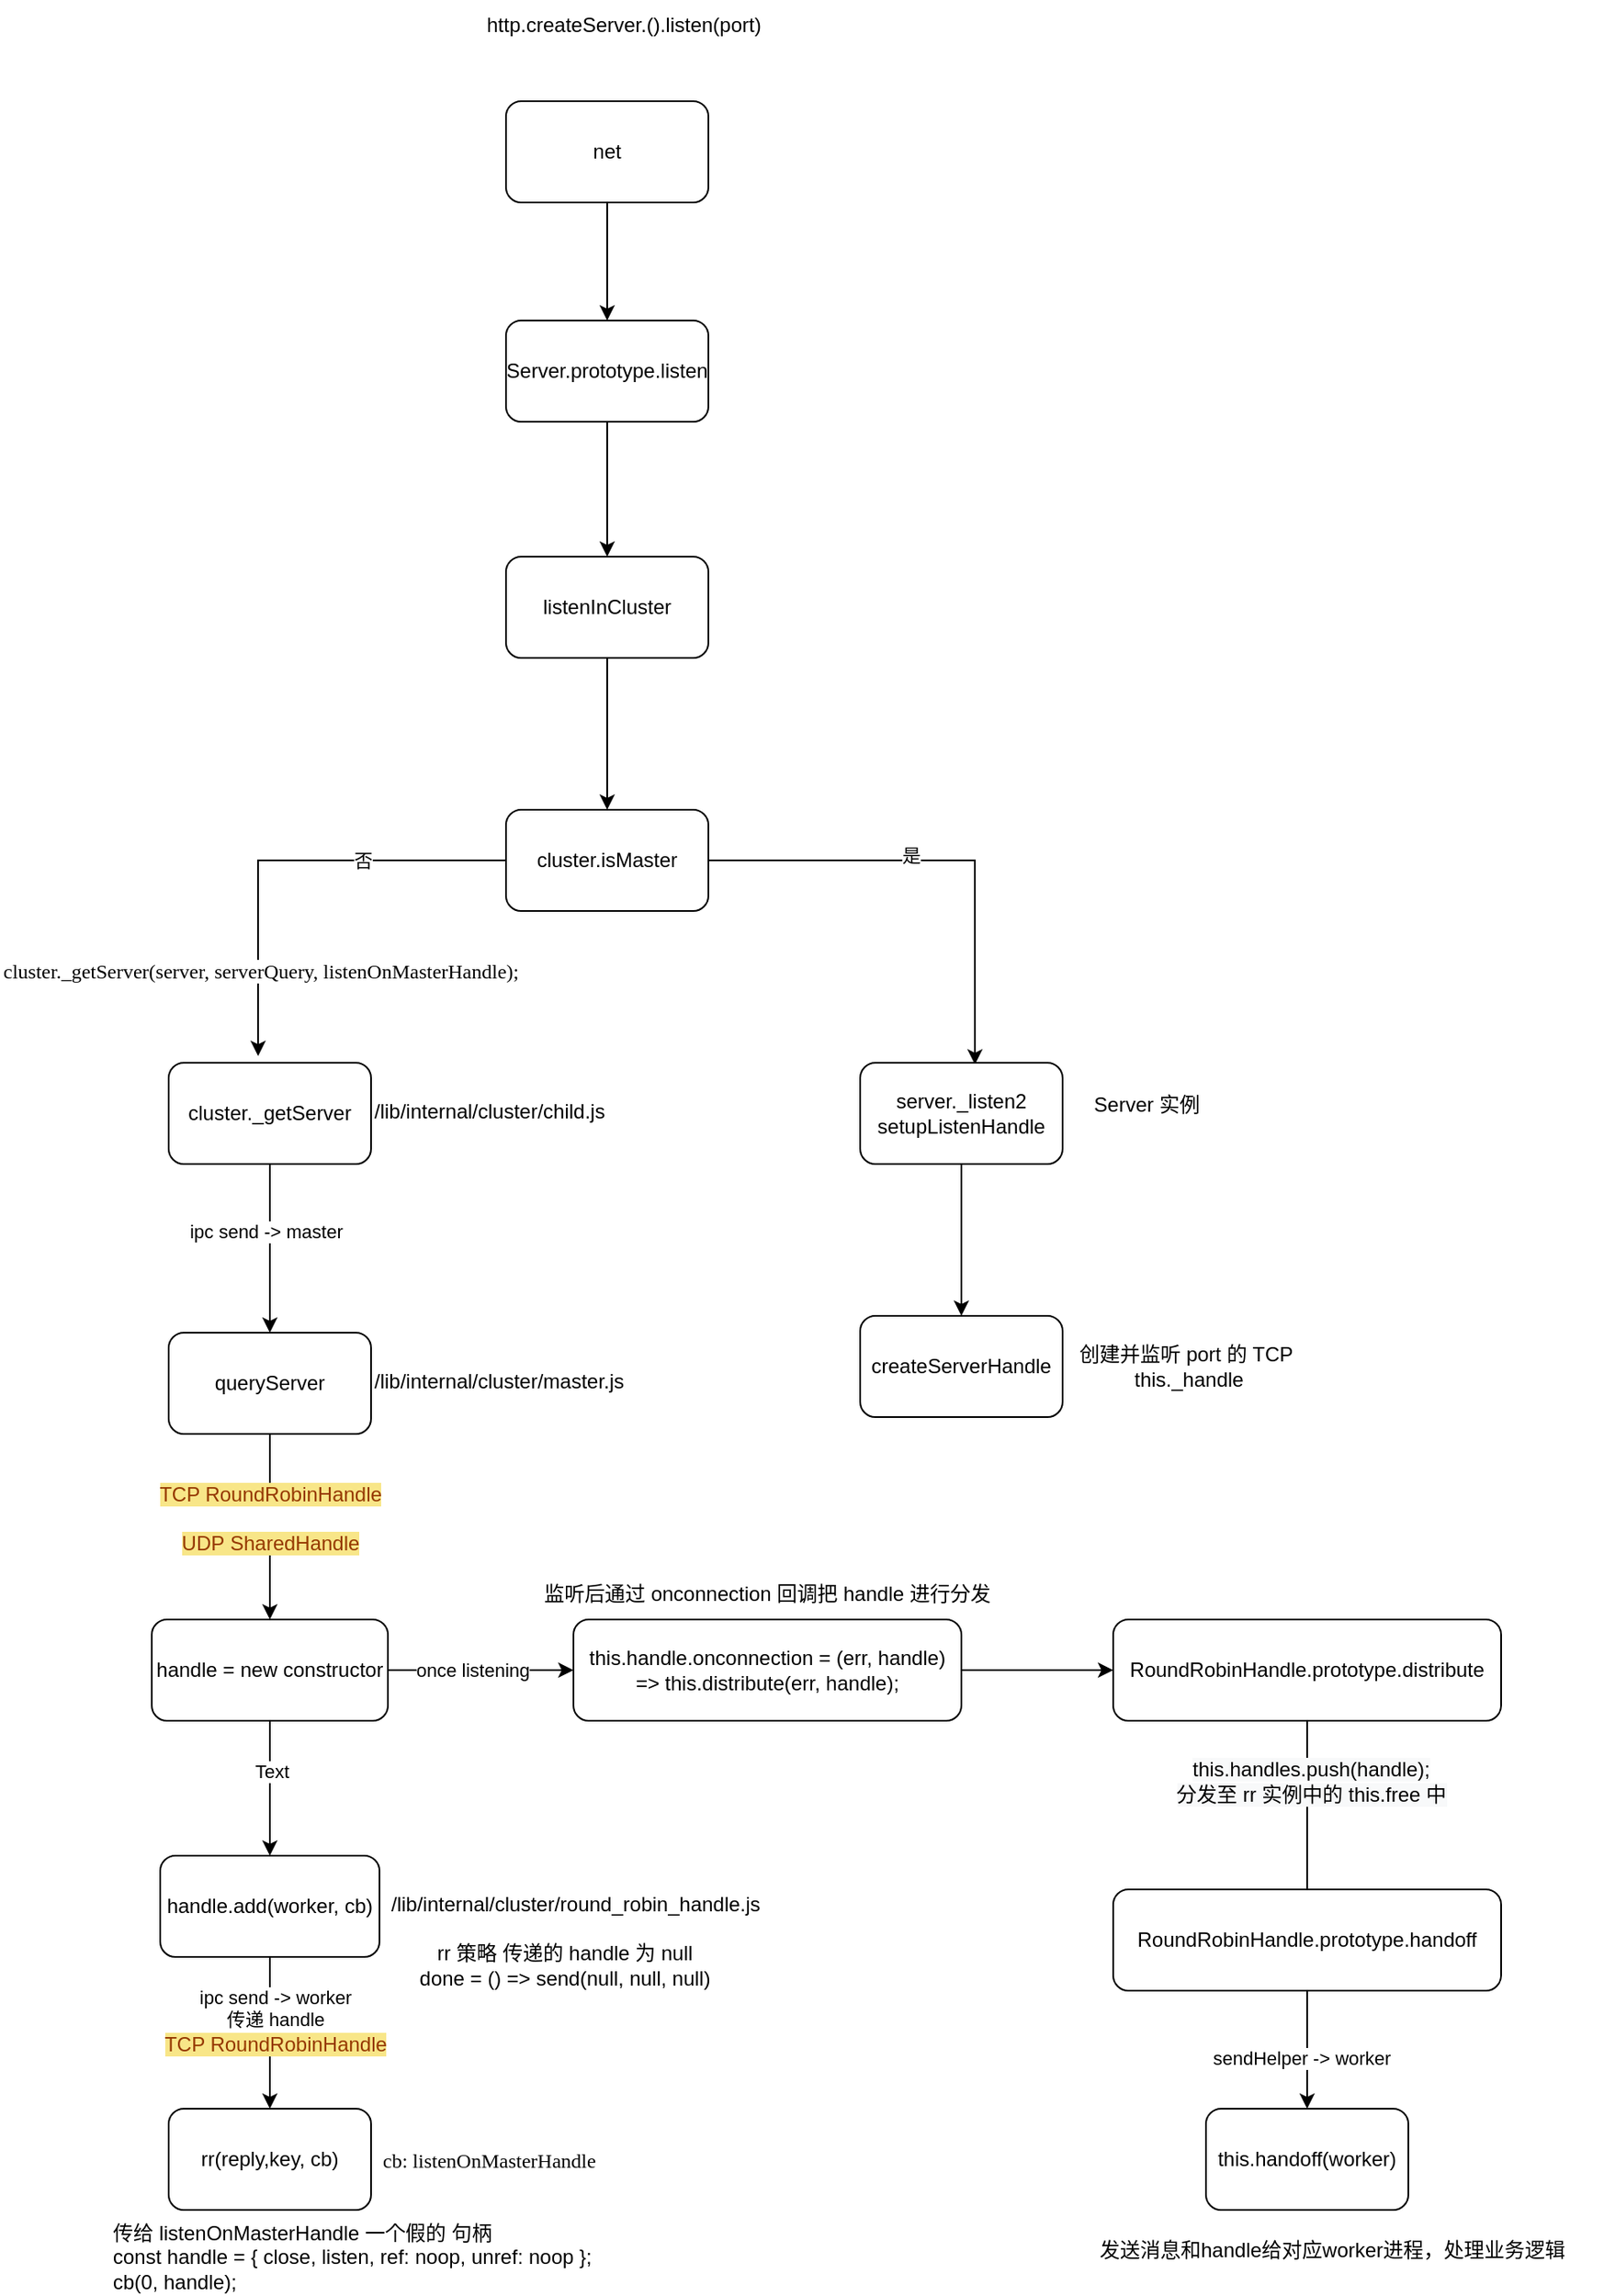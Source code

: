 <mxfile version="15.7.4" type="github">
  <diagram id="grIwNT-S6jc2hFTfyJrn" name="第 1 页">
    <mxGraphModel dx="2249" dy="762" grid="1" gridSize="10" guides="1" tooltips="1" connect="1" arrows="1" fold="1" page="1" pageScale="1" pageWidth="827" pageHeight="1169" math="0" shadow="0">
      <root>
        <mxCell id="0" />
        <mxCell id="1" parent="0" />
        <mxCell id="lgjimfyzY3b7WuhTQ_To-17" style="edgeStyle=orthogonalEdgeStyle;rounded=0;orthogonalLoop=1;jettySize=auto;html=1;entryX=0.5;entryY=0;entryDx=0;entryDy=0;" parent="1" source="lgjimfyzY3b7WuhTQ_To-1" target="lgjimfyzY3b7WuhTQ_To-2" edge="1">
          <mxGeometry relative="1" as="geometry" />
        </mxCell>
        <mxCell id="lgjimfyzY3b7WuhTQ_To-1" value="net" style="rounded=1;whiteSpace=wrap;html=1;" parent="1" vertex="1">
          <mxGeometry x="180" y="90" width="120" height="60" as="geometry" />
        </mxCell>
        <mxCell id="lgjimfyzY3b7WuhTQ_To-18" style="edgeStyle=orthogonalEdgeStyle;rounded=0;orthogonalLoop=1;jettySize=auto;html=1;entryX=0.5;entryY=0;entryDx=0;entryDy=0;" parent="1" source="lgjimfyzY3b7WuhTQ_To-2" target="lgjimfyzY3b7WuhTQ_To-3" edge="1">
          <mxGeometry relative="1" as="geometry" />
        </mxCell>
        <mxCell id="lgjimfyzY3b7WuhTQ_To-2" value="Server.prototype.listen" style="rounded=1;whiteSpace=wrap;html=1;" parent="1" vertex="1">
          <mxGeometry x="180" y="220" width="120" height="60" as="geometry" />
        </mxCell>
        <mxCell id="lgjimfyzY3b7WuhTQ_To-19" style="edgeStyle=orthogonalEdgeStyle;rounded=0;orthogonalLoop=1;jettySize=auto;html=1;entryX=0.5;entryY=0;entryDx=0;entryDy=0;" parent="1" source="lgjimfyzY3b7WuhTQ_To-3" target="lgjimfyzY3b7WuhTQ_To-4" edge="1">
          <mxGeometry relative="1" as="geometry" />
        </mxCell>
        <mxCell id="lgjimfyzY3b7WuhTQ_To-3" value="listenInCluster" style="rounded=1;whiteSpace=wrap;html=1;" parent="1" vertex="1">
          <mxGeometry x="180" y="360" width="120" height="60" as="geometry" />
        </mxCell>
        <mxCell id="lgjimfyzY3b7WuhTQ_To-13" style="edgeStyle=orthogonalEdgeStyle;rounded=0;orthogonalLoop=1;jettySize=auto;html=1;entryX=0.567;entryY=0.017;entryDx=0;entryDy=0;entryPerimeter=0;" parent="1" source="lgjimfyzY3b7WuhTQ_To-4" target="lgjimfyzY3b7WuhTQ_To-6" edge="1">
          <mxGeometry relative="1" as="geometry" />
        </mxCell>
        <mxCell id="lgjimfyzY3b7WuhTQ_To-14" value="是" style="edgeLabel;html=1;align=center;verticalAlign=middle;resizable=0;points=[];" parent="lgjimfyzY3b7WuhTQ_To-13" vertex="1" connectable="0">
          <mxGeometry x="-0.14" y="3" relative="1" as="geometry">
            <mxPoint as="offset" />
          </mxGeometry>
        </mxCell>
        <mxCell id="lgjimfyzY3b7WuhTQ_To-15" style="edgeStyle=orthogonalEdgeStyle;rounded=0;orthogonalLoop=1;jettySize=auto;html=1;entryX=0.442;entryY=-0.067;entryDx=0;entryDy=0;entryPerimeter=0;" parent="1" source="lgjimfyzY3b7WuhTQ_To-4" target="lgjimfyzY3b7WuhTQ_To-7" edge="1">
          <mxGeometry relative="1" as="geometry" />
        </mxCell>
        <mxCell id="lgjimfyzY3b7WuhTQ_To-16" value="否" style="edgeLabel;html=1;align=center;verticalAlign=middle;resizable=0;points=[];" parent="lgjimfyzY3b7WuhTQ_To-15" vertex="1" connectable="0">
          <mxGeometry x="-0.354" relative="1" as="geometry">
            <mxPoint as="offset" />
          </mxGeometry>
        </mxCell>
        <mxCell id="lgjimfyzY3b7WuhTQ_To-4" value="cluster.isMaster" style="rounded=1;whiteSpace=wrap;html=1;" parent="1" vertex="1">
          <mxGeometry x="180" y="510" width="120" height="60" as="geometry" />
        </mxCell>
        <mxCell id="lgjimfyzY3b7WuhTQ_To-20" style="edgeStyle=orthogonalEdgeStyle;rounded=0;orthogonalLoop=1;jettySize=auto;html=1;entryX=0.5;entryY=0;entryDx=0;entryDy=0;" parent="1" source="lgjimfyzY3b7WuhTQ_To-6" target="lgjimfyzY3b7WuhTQ_To-10" edge="1">
          <mxGeometry relative="1" as="geometry" />
        </mxCell>
        <mxCell id="lgjimfyzY3b7WuhTQ_To-6" value="server._listen2&lt;br&gt;setupListenHandle" style="rounded=1;whiteSpace=wrap;html=1;" parent="1" vertex="1">
          <mxGeometry x="390" y="660" width="120" height="60" as="geometry" />
        </mxCell>
        <mxCell id="lgjimfyzY3b7WuhTQ_To-26" style="edgeStyle=orthogonalEdgeStyle;rounded=0;orthogonalLoop=1;jettySize=auto;html=1;entryX=0.5;entryY=0;entryDx=0;entryDy=0;fontColor=#000000;" parent="1" source="lgjimfyzY3b7WuhTQ_To-7" target="lgjimfyzY3b7WuhTQ_To-25" edge="1">
          <mxGeometry relative="1" as="geometry" />
        </mxCell>
        <mxCell id="lgjimfyzY3b7WuhTQ_To-27" value="ipc send -&amp;gt; master&amp;nbsp;" style="edgeLabel;html=1;align=center;verticalAlign=middle;resizable=0;points=[];fontColor=#000000;" parent="lgjimfyzY3b7WuhTQ_To-26" vertex="1" connectable="0">
          <mxGeometry x="-0.2" y="-1" relative="1" as="geometry">
            <mxPoint as="offset" />
          </mxGeometry>
        </mxCell>
        <mxCell id="lgjimfyzY3b7WuhTQ_To-7" value="cluster._getServer" style="rounded=1;whiteSpace=wrap;html=1;" parent="1" vertex="1">
          <mxGeometry x="-20" y="660" width="120" height="60" as="geometry" />
        </mxCell>
        <mxCell id="lgjimfyzY3b7WuhTQ_To-8" value="http.createServer.().listen(port)" style="text;html=1;strokeColor=none;fillColor=none;align=center;verticalAlign=middle;whiteSpace=wrap;rounded=0;" parent="1" vertex="1">
          <mxGeometry x="160" y="30" width="180" height="30" as="geometry" />
        </mxCell>
        <mxCell id="lgjimfyzY3b7WuhTQ_To-10" value="createServerHandle" style="rounded=1;whiteSpace=wrap;html=1;" parent="1" vertex="1">
          <mxGeometry x="390" y="810" width="120" height="60" as="geometry" />
        </mxCell>
        <mxCell id="lgjimfyzY3b7WuhTQ_To-11" value="创建并监听 port 的 TCP&amp;nbsp; &lt;br&gt;this._handle" style="text;html=1;strokeColor=none;fillColor=none;align=center;verticalAlign=middle;whiteSpace=wrap;rounded=0;" parent="1" vertex="1">
          <mxGeometry x="510" y="820" width="150" height="40" as="geometry" />
        </mxCell>
        <mxCell id="lgjimfyzY3b7WuhTQ_To-12" value="Server 实例" style="text;html=1;strokeColor=none;fillColor=none;align=center;verticalAlign=middle;whiteSpace=wrap;rounded=0;" parent="1" vertex="1">
          <mxGeometry x="520" y="670" width="80" height="30" as="geometry" />
        </mxCell>
        <mxCell id="lgjimfyzY3b7WuhTQ_To-22" value="&lt;pre style=&quot;font-family: &amp;#34;fira code&amp;#34; ; font-size: 9pt&quot;&gt;&lt;span style=&quot;background-color: rgb(255 , 255 , 255)&quot;&gt;cluster._getServer(server, serverQuery, listenOnMasterHandle&lt;/span&gt;&lt;span style=&quot;background-color: rgb(255 , 255 , 255)&quot;&gt;);&lt;/span&gt;&lt;span style=&quot;color: rgb(137 , 221 , 255) ; background-color: rgb(38 , 50 , 56)&quot;&gt;&lt;br&gt;&lt;/span&gt;&lt;/pre&gt;" style="text;whiteSpace=wrap;html=1;" parent="1" vertex="1">
          <mxGeometry x="-120" y="580" width="380" height="50" as="geometry" />
        </mxCell>
        <mxCell id="lgjimfyzY3b7WuhTQ_To-23" value="/lib/internal/cluster/child.js" style="text;whiteSpace=wrap;html=1;fontColor=#000000;" parent="1" vertex="1">
          <mxGeometry x="100" y="675" width="160" height="30" as="geometry" />
        </mxCell>
        <mxCell id="lgjimfyzY3b7WuhTQ_To-30" style="edgeStyle=orthogonalEdgeStyle;rounded=0;orthogonalLoop=1;jettySize=auto;html=1;entryX=0.5;entryY=0;entryDx=0;entryDy=0;fontColor=#000000;" parent="1" source="lgjimfyzY3b7WuhTQ_To-25" target="lgjimfyzY3b7WuhTQ_To-29" edge="1">
          <mxGeometry relative="1" as="geometry" />
        </mxCell>
        <mxCell id="lgjimfyzY3b7WuhTQ_To-31" value="&lt;span style=&quot;color: rgb(149 , 56 , 0) ; font-family: , , &amp;#34;sf mono&amp;#34; , &amp;#34;menlo&amp;#34; , &amp;#34;consolas&amp;#34; , &amp;#34;liberation mono&amp;#34; , monospace ; font-size: 12px ; background-color: rgb(248 , 230 , 136)&quot;&gt;TCP RoundRobinHandle&lt;br&gt;&lt;br&gt;UDP&amp;nbsp;&lt;/span&gt;&lt;span style=&quot;color: rgb(149 , 56 , 0) ; font-family: , , &amp;#34;sf mono&amp;#34; , &amp;#34;menlo&amp;#34; , &amp;#34;consolas&amp;#34; , &amp;#34;liberation mono&amp;#34; , monospace ; font-size: 12px ; background-color: rgb(248 , 230 , 136)&quot;&gt;SharedHandle&lt;/span&gt;&lt;span style=&quot;color: rgb(149 , 56 , 0) ; font-family: , , &amp;#34;sf mono&amp;#34; , &amp;#34;menlo&amp;#34; , &amp;#34;consolas&amp;#34; , &amp;#34;liberation mono&amp;#34; , monospace ; font-size: 12px ; background-color: rgb(248 , 230 , 136)&quot;&gt;&lt;br&gt;&lt;/span&gt;" style="edgeLabel;html=1;align=center;verticalAlign=middle;resizable=0;points=[];fontColor=#000000;" parent="lgjimfyzY3b7WuhTQ_To-30" vertex="1" connectable="0">
          <mxGeometry x="-0.291" y="-2" relative="1" as="geometry">
            <mxPoint x="2" y="11" as="offset" />
          </mxGeometry>
        </mxCell>
        <mxCell id="lgjimfyzY3b7WuhTQ_To-25" value="queryServer" style="rounded=1;whiteSpace=wrap;html=1;labelBackgroundColor=#FFFFFF;fontColor=#000000;" parent="1" vertex="1">
          <mxGeometry x="-20" y="820" width="120" height="60" as="geometry" />
        </mxCell>
        <mxCell id="lgjimfyzY3b7WuhTQ_To-28" value="/lib/internal/cluster/master.js" style="text;whiteSpace=wrap;html=1;fontColor=#000000;" parent="1" vertex="1">
          <mxGeometry x="100" y="835" width="170" height="30" as="geometry" />
        </mxCell>
        <mxCell id="lgjimfyzY3b7WuhTQ_To-52" style="edgeStyle=orthogonalEdgeStyle;rounded=0;orthogonalLoop=1;jettySize=auto;html=1;entryX=0.5;entryY=0;entryDx=0;entryDy=0;fontColor=#000000;" parent="1" source="lgjimfyzY3b7WuhTQ_To-29" target="lgjimfyzY3b7WuhTQ_To-50" edge="1">
          <mxGeometry relative="1" as="geometry" />
        </mxCell>
        <mxCell id="lgjimfyzY3b7WuhTQ_To-53" value="Text" style="edgeLabel;html=1;align=center;verticalAlign=middle;resizable=0;points=[];fontColor=#000000;" parent="lgjimfyzY3b7WuhTQ_To-52" vertex="1" connectable="0">
          <mxGeometry x="-0.25" y="1" relative="1" as="geometry">
            <mxPoint as="offset" />
          </mxGeometry>
        </mxCell>
        <mxCell id="TFFa3XyZHY26HvmLJQv9-19" style="edgeStyle=orthogonalEdgeStyle;rounded=0;orthogonalLoop=1;jettySize=auto;html=1;entryX=0;entryY=0.5;entryDx=0;entryDy=0;fontFamily=Helvetica;fontColor=#000000;" edge="1" parent="1" source="lgjimfyzY3b7WuhTQ_To-29" target="TFFa3XyZHY26HvmLJQv9-16">
          <mxGeometry relative="1" as="geometry" />
        </mxCell>
        <mxCell id="TFFa3XyZHY26HvmLJQv9-20" value="once listening" style="edgeLabel;html=1;align=center;verticalAlign=middle;resizable=0;points=[];fontFamily=Helvetica;fontColor=#000000;" vertex="1" connectable="0" parent="TFFa3XyZHY26HvmLJQv9-19">
          <mxGeometry x="0.182" y="-2" relative="1" as="geometry">
            <mxPoint x="-15" y="-2" as="offset" />
          </mxGeometry>
        </mxCell>
        <mxCell id="lgjimfyzY3b7WuhTQ_To-29" value="handle = new constructor" style="rounded=1;whiteSpace=wrap;html=1;labelBackgroundColor=#FFFFFF;fontColor=#000000;" parent="1" vertex="1">
          <mxGeometry x="-30" y="990" width="140" height="60" as="geometry" />
        </mxCell>
        <mxCell id="lgjimfyzY3b7WuhTQ_To-59" style="edgeStyle=orthogonalEdgeStyle;rounded=0;orthogonalLoop=1;jettySize=auto;html=1;entryX=0.5;entryY=0;entryDx=0;entryDy=0;fontColor=#000000;" parent="1" source="lgjimfyzY3b7WuhTQ_To-50" target="lgjimfyzY3b7WuhTQ_To-58" edge="1">
          <mxGeometry relative="1" as="geometry" />
        </mxCell>
        <mxCell id="lgjimfyzY3b7WuhTQ_To-50" value="&lt;span&gt;handle.add(worker, cb)&lt;/span&gt;" style="rounded=1;whiteSpace=wrap;html=1;labelBackgroundColor=#FFFFFF;fontColor=#000000;" parent="1" vertex="1">
          <mxGeometry x="-25" y="1130" width="130" height="60" as="geometry" />
        </mxCell>
        <mxCell id="lgjimfyzY3b7WuhTQ_To-58" value="rr(reply,key, cb)" style="rounded=1;whiteSpace=wrap;html=1;labelBackgroundColor=#FFFFFF;fontColor=#000000;" parent="1" vertex="1">
          <mxGeometry x="-20" y="1280" width="120" height="60" as="geometry" />
        </mxCell>
        <mxCell id="TFFa3XyZHY26HvmLJQv9-2" value="ipc send -&amp;gt; worker&lt;br&gt;传递 handle&lt;br&gt;&lt;span style=&quot;color: rgb(149 , 56 , 0) ; font-size: 12px ; background-color: rgb(248 , 230 , 136)&quot;&gt;TCP RoundRobinHandle&lt;/span&gt;" style="edgeLabel;html=1;align=center;verticalAlign=middle;resizable=0;points=[];fontColor=#000000;" vertex="1" connectable="0" parent="1">
          <mxGeometry x="70" y="1090" as="geometry">
            <mxPoint x="-27" y="138" as="offset" />
          </mxGeometry>
        </mxCell>
        <mxCell id="TFFa3XyZHY26HvmLJQv9-4" value="/lib/internal/cluster/round_robin_handle.js" style="text;whiteSpace=wrap;html=1;fontFamily=Helvetica;fontColor=#000000;" vertex="1" parent="1">
          <mxGeometry x="110" y="1145" width="240" height="30" as="geometry" />
        </mxCell>
        <mxCell id="TFFa3XyZHY26HvmLJQv9-5" value="rr 策略 传递的 handle 为 null&lt;br&gt;done = () =&amp;gt; send(null, null, null)" style="text;html=1;strokeColor=none;fillColor=none;align=center;verticalAlign=middle;whiteSpace=wrap;rounded=0;labelBackgroundColor=#FFFFFF;fontFamily=Helvetica;fontColor=#000000;" vertex="1" parent="1">
          <mxGeometry x="120" y="1180" width="190" height="30" as="geometry" />
        </mxCell>
        <mxCell id="TFFa3XyZHY26HvmLJQv9-6" value="&lt;pre style=&quot;color: rgb(0 , 0 , 0) ; font-size: 9pt ; font-style: normal ; font-weight: 400 ; letter-spacing: normal ; text-align: left ; text-indent: 0px ; text-transform: none ; word-spacing: 0px ; background-color: rgb(248 , 249 , 250) ; font-family: &amp;#34;fira code&amp;#34;&quot;&gt;&lt;span style=&quot;background-color: rgb(255 , 255 , 255)&quot;&gt;cb: listenOnMasterHandle&lt;/span&gt;&lt;/pre&gt;" style="text;whiteSpace=wrap;html=1;fontFamily=Helvetica;fontColor=#000000;" vertex="1" parent="1">
          <mxGeometry x="105" y="1285" width="150" height="50" as="geometry" />
        </mxCell>
        <mxCell id="TFFa3XyZHY26HvmLJQv9-28" value="" style="edgeStyle=orthogonalEdgeStyle;rounded=0;orthogonalLoop=1;jettySize=auto;html=1;fontFamily=Helvetica;fontColor=#000000;" edge="1" parent="1" source="TFFa3XyZHY26HvmLJQv9-15">
          <mxGeometry relative="1" as="geometry">
            <mxPoint x="655" y="1170" as="targetPoint" />
          </mxGeometry>
        </mxCell>
        <mxCell id="TFFa3XyZHY26HvmLJQv9-15" value="RoundRobinHandle.prototype.distribute" style="rounded=1;whiteSpace=wrap;html=1;labelBackgroundColor=#FFFFFF;fontColor=#000000;" vertex="1" parent="1">
          <mxGeometry x="540" y="990" width="230" height="60" as="geometry" />
        </mxCell>
        <mxCell id="TFFa3XyZHY26HvmLJQv9-21" style="edgeStyle=orthogonalEdgeStyle;rounded=0;orthogonalLoop=1;jettySize=auto;html=1;entryX=0;entryY=0.5;entryDx=0;entryDy=0;fontFamily=Helvetica;fontColor=#000000;" edge="1" parent="1" source="TFFa3XyZHY26HvmLJQv9-16" target="TFFa3XyZHY26HvmLJQv9-15">
          <mxGeometry relative="1" as="geometry" />
        </mxCell>
        <mxCell id="TFFa3XyZHY26HvmLJQv9-16" value="this.handle.onconnection = (err, handle) =&amp;gt; this.distribute(err, handle);" style="rounded=1;whiteSpace=wrap;html=1;labelBackgroundColor=#FFFFFF;fontColor=#000000;" vertex="1" parent="1">
          <mxGeometry x="220" y="990" width="230" height="60" as="geometry" />
        </mxCell>
        <mxCell id="TFFa3XyZHY26HvmLJQv9-30" value="监听后通过 onconnection 回调把 handle 进行分发" style="text;html=1;strokeColor=none;fillColor=none;align=center;verticalAlign=middle;whiteSpace=wrap;rounded=0;labelBackgroundColor=#FFFFFF;labelBorderColor=none;fontFamily=Helvetica;fontColor=#000000;" vertex="1" parent="1">
          <mxGeometry x="195" y="960" width="280" height="30" as="geometry" />
        </mxCell>
        <mxCell id="TFFa3XyZHY26HvmLJQv9-32" value="&lt;span style=&quot;font-size: 12px ; background-color: rgb(248 , 249 , 250)&quot;&gt;this.handles.push(handle);&lt;/span&gt;&lt;br style=&quot;font-size: 12px ; background-color: rgb(248 , 249 , 250)&quot;&gt;&lt;span style=&quot;font-size: 12px ; background-color: rgb(248 , 249 , 250)&quot;&gt;分发至 rr 实例中的 this.free 中&lt;/span&gt;" style="edgeLabel;html=1;align=center;verticalAlign=middle;resizable=0;points=[];fontColor=#000000;" vertex="1" connectable="0" parent="1">
          <mxGeometry x="670" y="1100" as="geometry">
            <mxPoint x="-13" y="-14" as="offset" />
          </mxGeometry>
        </mxCell>
        <mxCell id="TFFa3XyZHY26HvmLJQv9-35" style="edgeStyle=orthogonalEdgeStyle;rounded=0;orthogonalLoop=1;jettySize=auto;html=1;fontFamily=Helvetica;fontColor=#000000;" edge="1" parent="1" source="TFFa3XyZHY26HvmLJQv9-33">
          <mxGeometry relative="1" as="geometry">
            <mxPoint x="655" y="1280" as="targetPoint" />
          </mxGeometry>
        </mxCell>
        <mxCell id="TFFa3XyZHY26HvmLJQv9-33" value="RoundRobinHandle.prototype.handoff" style="rounded=1;whiteSpace=wrap;html=1;labelBackgroundColor=#FFFFFF;fontColor=#000000;" vertex="1" parent="1">
          <mxGeometry x="540" y="1150" width="230" height="60" as="geometry" />
        </mxCell>
        <mxCell id="TFFa3XyZHY26HvmLJQv9-36" value="this.handoff(worker)" style="rounded=1;whiteSpace=wrap;html=1;labelBackgroundColor=#FFFFFF;labelBorderColor=none;fontFamily=Helvetica;fontColor=#000000;" vertex="1" parent="1">
          <mxGeometry x="595" y="1280" width="120" height="60" as="geometry" />
        </mxCell>
        <mxCell id="TFFa3XyZHY26HvmLJQv9-37" value="sendHelper -&amp;gt; worker&amp;nbsp;" style="edgeLabel;html=1;align=center;verticalAlign=middle;resizable=0;points=[];fontColor=#000000;" vertex="1" connectable="0" parent="1">
          <mxGeometry x="190" y="1140" as="geometry">
            <mxPoint x="463" y="110" as="offset" />
          </mxGeometry>
        </mxCell>
        <mxCell id="TFFa3XyZHY26HvmLJQv9-39" value="发送消息和handle给对应worker进程，处理业务逻辑" style="text;whiteSpace=wrap;html=1;fontFamily=Helvetica;fontColor=#000000;" vertex="1" parent="1">
          <mxGeometry x="530" y="1350" width="300" height="30" as="geometry" />
        </mxCell>
        <mxCell id="TFFa3XyZHY26HvmLJQv9-40" value="传给 listenOnMasterHandle 一个假的 句柄&lt;br&gt;const handle = { close, listen, ref: noop, unref: noop };&lt;br&gt;cb(0, handle);" style="text;whiteSpace=wrap;html=1;fontFamily=Helvetica;fontColor=#000000;" vertex="1" parent="1">
          <mxGeometry x="-55" y="1340" width="310" height="40" as="geometry" />
        </mxCell>
      </root>
    </mxGraphModel>
  </diagram>
</mxfile>
